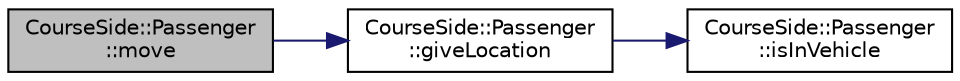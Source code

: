 digraph "CourseSide::Passenger::move"
{
 // LATEX_PDF_SIZE
  edge [fontname="Helvetica",fontsize="10",labelfontname="Helvetica",labelfontsize="10"];
  node [fontname="Helvetica",fontsize="10",shape=record];
  rankdir="LR";
  Node1 [label="CourseSide::Passenger\l::move",height=0.2,width=0.4,color="black", fillcolor="grey75", style="filled", fontcolor="black",tooltip="move-method moves the actor to given location."];
  Node1 -> Node2 [color="midnightblue",fontsize="10",style="solid",fontname="Helvetica"];
  Node2 [label="CourseSide::Passenger\l::giveLocation",height=0.2,width=0.4,color="black", fillcolor="white", style="filled",URL="$class_course_side_1_1_passenger.html#ade3c2fb1d7b5a31a6c19926c1f733362",tooltip="giveLocation returns the location of the actor."];
  Node2 -> Node3 [color="midnightblue",fontsize="10",style="solid",fontname="Helvetica"];
  Node3 [label="CourseSide::Passenger\l::isInVehicle",height=0.2,width=0.4,color="black", fillcolor="white", style="filled",URL="$class_course_side_1_1_passenger.html#a6ef7fe0540fd26f846492dd7bf913972",tooltip="isInVehicle tells if passenger is in any vehicle currently."];
}
